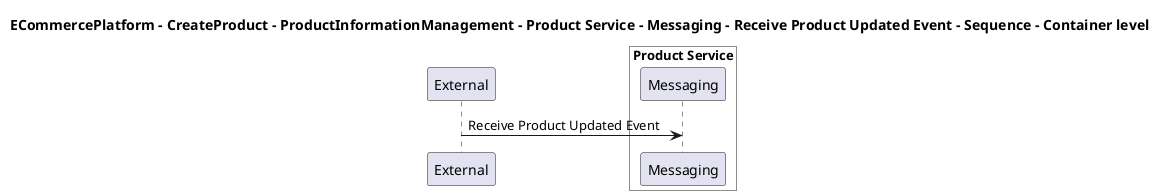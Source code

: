 @startuml

title ECommercePlatform - CreateProduct - ProductInformationManagement - Product Service - Messaging - Receive Product Updated Event - Sequence - Container level

participant "External" as C4InterFlow.SoftwareSystems.ExternalSystem

box "Product Service" #White
    participant "Messaging" as ECommercePlatform.CreateProduct.ProductInformationManagement.SoftwareSystems.ProductService.Containers.Messaging
end box


C4InterFlow.SoftwareSystems.ExternalSystem -> ECommercePlatform.CreateProduct.ProductInformationManagement.SoftwareSystems.ProductService.Containers.Messaging : Receive Product Updated Event


@enduml
